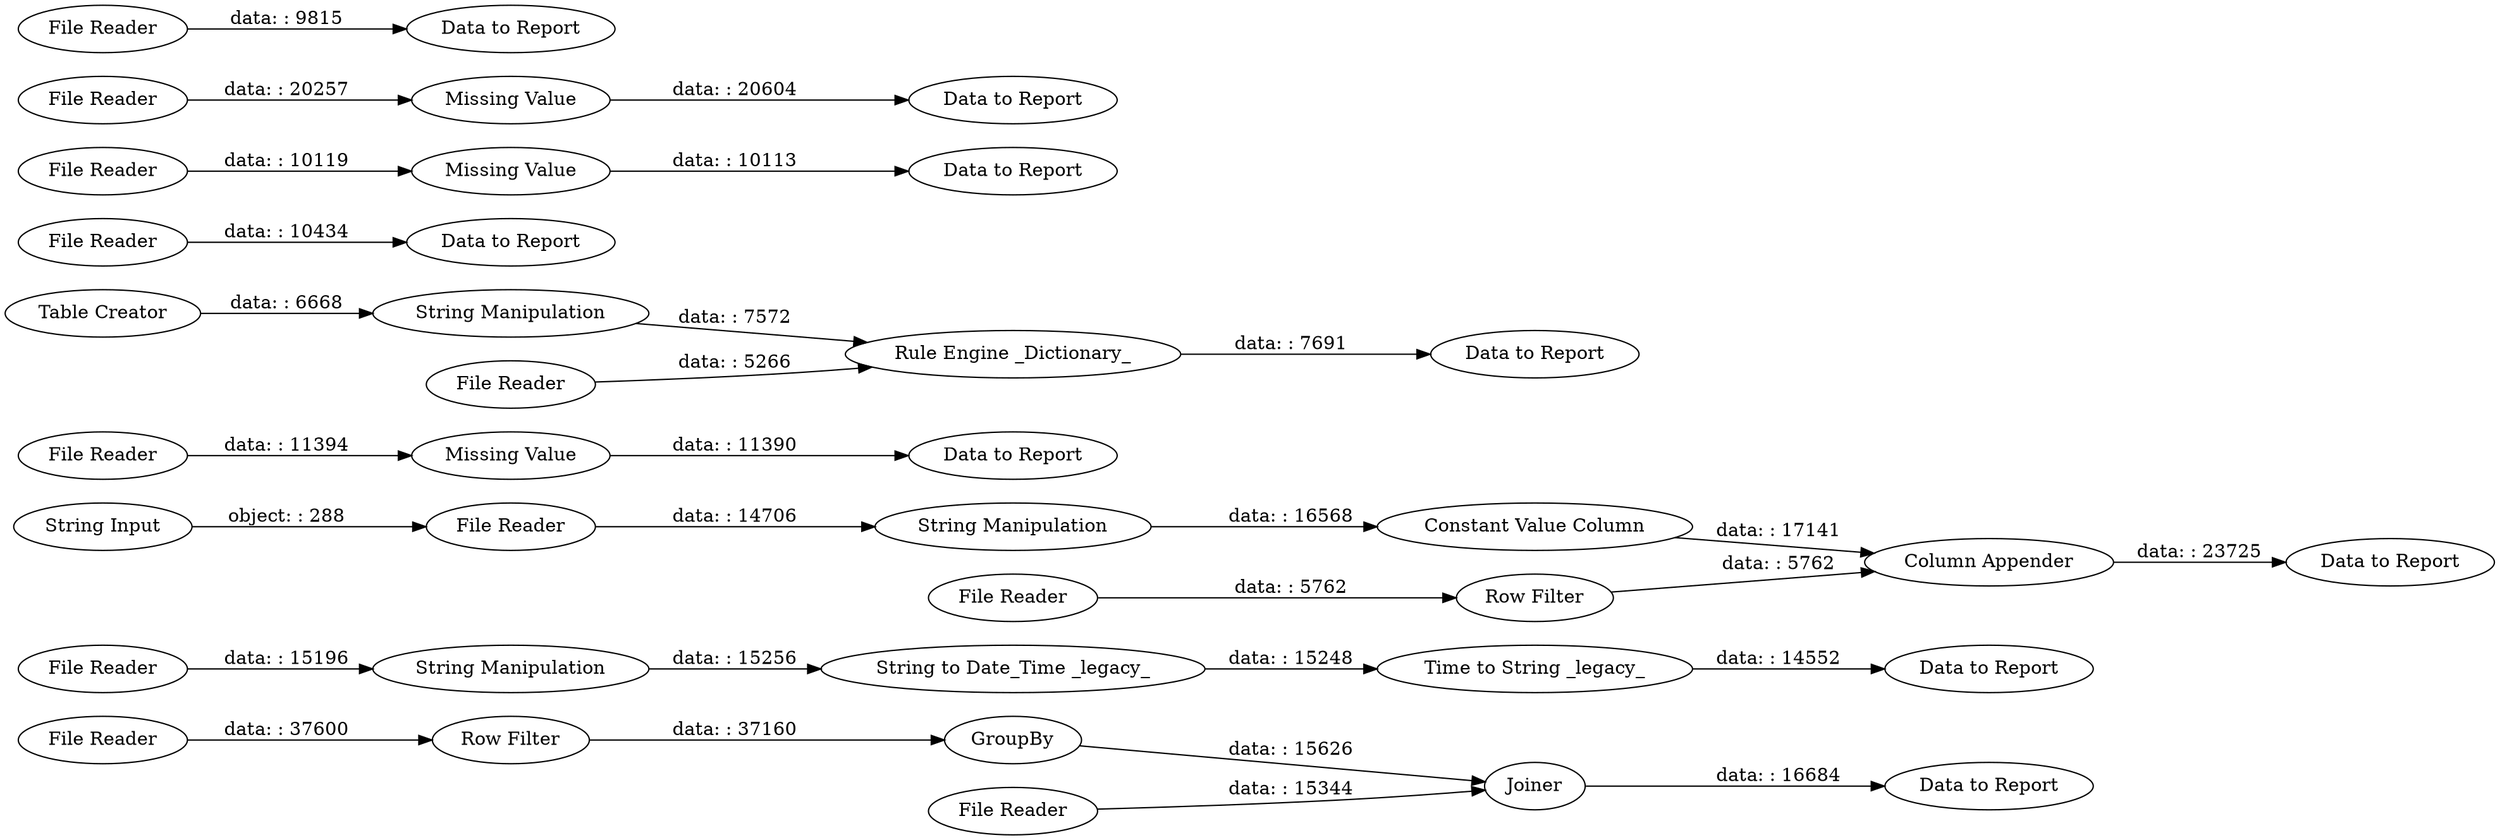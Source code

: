 digraph {
	"-3108503877781205105_37" [label="Data to Report"]
	"-3162462013457672652_34" [label=GroupBy]
	"-3108503877781205105_24" [label="Data to Report"]
	"6172399996489071302_31" [label="Column Appender"]
	"-5304607118724507426_9" [label="Missing Value"]
	"-3658977115219477015_48" [label="Rule Engine _Dictionary_"]
	"-3162462013457672652_35" [label="Row Filter"]
	"6172399996489071302_12" [label="String Input"]
	"-3162462013457672652_36" [label=Joiner]
	"-7087549183515951379_42" [label="String Manipulation"]
	"6172399996489071302_13" [label="Constant Value Column"]
	"-3108503877781205105_4" [label="File Reader"]
	"-3658977115219477015_47" [label="String Manipulation"]
	"6172399996489071302_2" [label="File Reader"]
	"-5304607118724507426_8" [label="File Reader"]
	"-3848899450335535731_7" [label="File Reader"]
	"-6812719708166903701_40" [label="Missing Value"]
	"-7087549183515951379_44" [label="Time to String _legacy_"]
	"-3108503877781205105_20" [label="Data to Report"]
	"-3108503877781205105_16" [label="Data to Report"]
	"-3108503877781205105_18" [label="Data to Report"]
	"-3162462013457672652_33" [label="File Reader"]
	"-3658977115219477015_46" [label="Table Creator"]
	"-3108503877781205105_19" [label="Data to Report"]
	"-3108503877781205105_15" [label="Data to Report"]
	"-3108503877781205105_21" [label="Data to Report"]
	"-3108503877781205105_1" [label="File Reader"]
	"6172399996489071302_38" [label="String Manipulation"]
	"-3108503877781205105_14" [label="Data to Report"]
	"-7087549183515951379_9" [label="File Reader"]
	"-7087549183515951379_45" [label="String to Date_Time _legacy_"]
	"6172399996489071302_5" [label="File Reader"]
	"-3162462013457672652_10" [label="File Reader"]
	"-3848899450335535731_46" [label="Missing Value"]
	"-3658977115219477015_6" [label="File Reader"]
	"6172399996489071302_39" [label="Row Filter"]
	"-6812719708166903701_3" [label="File Reader"]
	"6172399996489071302_13" -> "6172399996489071302_31" [label="data: : 17141"]
	"-3108503877781205105_1" -> "-3108503877781205105_15" [label="data: : 9815"]
	"6172399996489071302_31" -> "-3108503877781205105_20" [label="data: : 23725"]
	"-6812719708166903701_3" -> "-6812719708166903701_40" [label="data: : 20257"]
	"6172399996489071302_12" -> "6172399996489071302_2" [label="object: : 288"]
	"6172399996489071302_5" -> "6172399996489071302_39" [label="data: : 5762"]
	"-3162462013457672652_34" -> "-3162462013457672652_36" [label="data: : 15626"]
	"-3162462013457672652_35" -> "-3162462013457672652_34" [label="data: : 37160"]
	"-7087549183515951379_45" -> "-7087549183515951379_44" [label="data: : 15248"]
	"-3162462013457672652_10" -> "-3162462013457672652_36" [label="data: : 15344"]
	"-3848899450335535731_46" -> "-3108503877781205105_19" [label="data: : 10113"]
	"6172399996489071302_2" -> "6172399996489071302_38" [label="data: : 14706"]
	"-3658977115219477015_46" -> "-3658977115219477015_47" [label="data: : 6668"]
	"-3162462013457672652_36" -> "-3108503877781205105_37" [label="data: : 16684"]
	"-6812719708166903701_40" -> "-3108503877781205105_14" [label="data: : 20604"]
	"6172399996489071302_38" -> "6172399996489071302_13" [label="data: : 16568"]
	"-3658977115219477015_48" -> "-3108503877781205105_18" [label="data: : 7691"]
	"-5304607118724507426_8" -> "-5304607118724507426_9" [label="data: : 11394"]
	"6172399996489071302_39" -> "6172399996489071302_31" [label="data: : 5762"]
	"-5304607118724507426_9" -> "-3108503877781205105_21" [label="data: : 11390"]
	"-3162462013457672652_33" -> "-3162462013457672652_35" [label="data: : 37600"]
	"-7087549183515951379_9" -> "-7087549183515951379_42" [label="data: : 15196"]
	"-3658977115219477015_6" -> "-3658977115219477015_48" [label="data: : 5266"]
	"-7087549183515951379_44" -> "-3108503877781205105_24" [label="data: : 14552"]
	"-3848899450335535731_7" -> "-3848899450335535731_46" [label="data: : 10119"]
	"-3658977115219477015_47" -> "-3658977115219477015_48" [label="data: : 7572"]
	"-3108503877781205105_4" -> "-3108503877781205105_16" [label="data: : 10434"]
	"-7087549183515951379_42" -> "-7087549183515951379_45" [label="data: : 15256"]
	rankdir=LR
}
